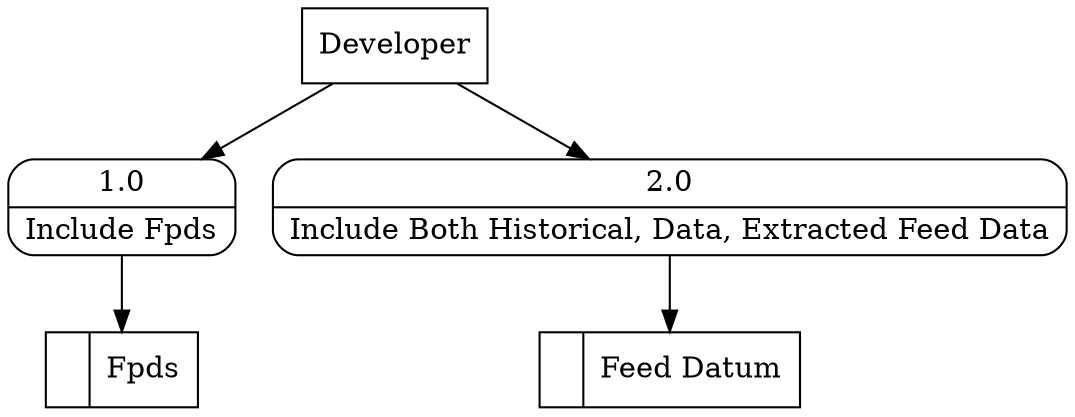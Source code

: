 digraph dfd2{ 
node[shape=record]
200 [label="<f0>  |<f1> Fpds " ];
201 [label="<f0>  |<f1> Feed Datum " ];
202 [label="Developer" shape=box];
203 [label="{<f0> 1.0|<f1> Include Fpds }" shape=Mrecord];
204 [label="{<f0> 2.0|<f1> Include Both Historical, Data, Extracted Feed Data }" shape=Mrecord];
202 -> 203
202 -> 204
203 -> 200
204 -> 201
}